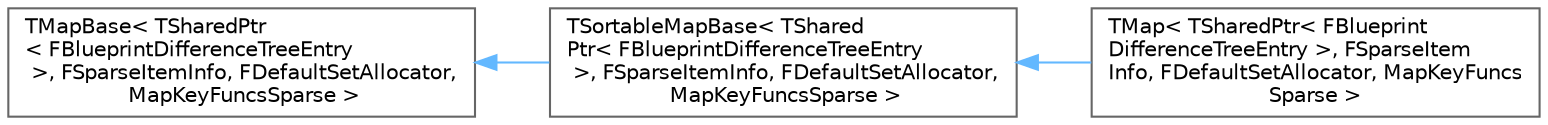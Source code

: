 digraph "Graphical Class Hierarchy"
{
 // INTERACTIVE_SVG=YES
 // LATEX_PDF_SIZE
  bgcolor="transparent";
  edge [fontname=Helvetica,fontsize=10,labelfontname=Helvetica,labelfontsize=10];
  node [fontname=Helvetica,fontsize=10,shape=box,height=0.2,width=0.4];
  rankdir="LR";
  Node0 [id="Node000000",label="TMapBase\< TSharedPtr\l\< FBlueprintDifferenceTreeEntry\l \>, FSparseItemInfo, FDefaultSetAllocator,\l MapKeyFuncsSparse \>",height=0.2,width=0.4,color="grey40", fillcolor="white", style="filled",URL="$d8/dad/classTMapBase.html",tooltip=" "];
  Node0 -> Node1 [id="edge7796_Node000000_Node000001",dir="back",color="steelblue1",style="solid",tooltip=" "];
  Node1 [id="Node000001",label="TSortableMapBase\< TShared\lPtr\< FBlueprintDifferenceTreeEntry\l \>, FSparseItemInfo, FDefaultSetAllocator,\l MapKeyFuncsSparse \>",height=0.2,width=0.4,color="grey40", fillcolor="white", style="filled",URL="$de/df5/classTSortableMapBase.html",tooltip=" "];
  Node1 -> Node2 [id="edge7797_Node000001_Node000002",dir="back",color="steelblue1",style="solid",tooltip=" "];
  Node2 [id="Node000002",label="TMap\< TSharedPtr\< FBlueprint\lDifferenceTreeEntry \>, FSparseItem\lInfo, FDefaultSetAllocator, MapKeyFuncs\lSparse \>",height=0.2,width=0.4,color="grey40", fillcolor="white", style="filled",URL="$d8/da9/classTMap.html",tooltip=" "];
}
